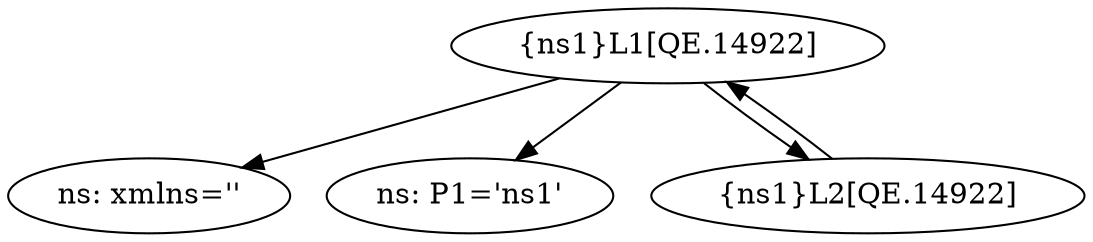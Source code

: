 


digraph "NODE-0" {


  "NODE-0" [label="{ns1}L1[QE.14922]"];


  "xmlns-1" [label="ns: xmlns=''"];


  "NODE-0" -> "xmlns-1" ;


  "P1-2" [label="ns: P1='ns1'"];


  "NODE-0" -> "P1-2" ;


  "NODE-3" [label="{ns1}L2[QE.14922]"];


  "NODE-3" -> "NODE-0" ;


  "NODE-0" -> "NODE-3" ;


 }


